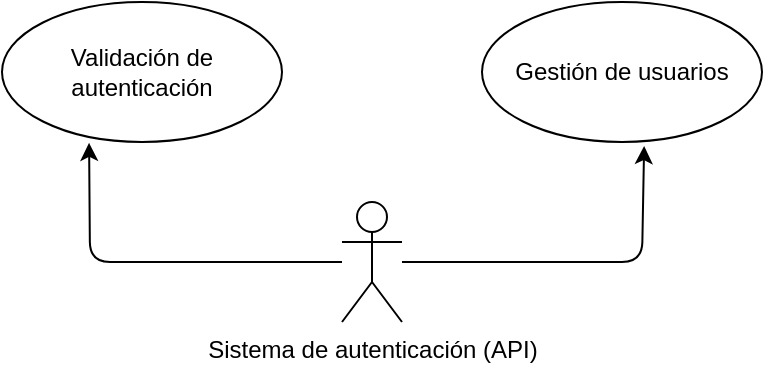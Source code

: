 <mxfile>
    <diagram id="_oyW1odN0Z0J7iWOIrzF" name="Page-1">
        <mxGraphModel dx="746" dy="563" grid="1" gridSize="10" guides="1" tooltips="1" connect="1" arrows="1" fold="1" page="1" pageScale="1" pageWidth="850" pageHeight="1100" background="#ffffff" math="0" shadow="0">
            <root>
                <mxCell id="0"/>
                <mxCell id="1" parent="0"/>
                <mxCell id="5" style="edgeStyle=none;html=1;entryX=0.311;entryY=1.006;entryDx=0;entryDy=0;entryPerimeter=0;fontColor=#000000;strokeColor=#000000;" edge="1" parent="1" source="2" target="3">
                    <mxGeometry relative="1" as="geometry">
                        <Array as="points">
                            <mxPoint x="244" y="290"/>
                        </Array>
                    </mxGeometry>
                </mxCell>
                <mxCell id="6" style="edgeStyle=none;html=1;entryX=0.579;entryY=1.029;entryDx=0;entryDy=0;entryPerimeter=0;fontColor=#000000;strokeColor=#000000;" edge="1" parent="1" source="2" target="4">
                    <mxGeometry relative="1" as="geometry">
                        <Array as="points">
                            <mxPoint x="520" y="290"/>
                        </Array>
                    </mxGeometry>
                </mxCell>
                <mxCell id="2" value="Sistema de autenticación (API)" style="shape=umlActor;verticalLabelPosition=bottom;verticalAlign=top;html=1;fontColor=#000000;strokeColor=#000000;fillColor=none;" vertex="1" parent="1">
                    <mxGeometry x="370" y="260" width="30" height="60" as="geometry"/>
                </mxCell>
                <mxCell id="3" value="Validación de autenticación" style="ellipse;whiteSpace=wrap;html=1;fontColor=#000000;fillColor=none;strokeColor=#000000;" vertex="1" parent="1">
                    <mxGeometry x="200" y="160" width="140" height="70" as="geometry"/>
                </mxCell>
                <mxCell id="4" value="Gestión de usuarios" style="ellipse;whiteSpace=wrap;html=1;fontColor=#000000;fillColor=none;strokeColor=#000000;" vertex="1" parent="1">
                    <mxGeometry x="440" y="160" width="140" height="70" as="geometry"/>
                </mxCell>
            </root>
        </mxGraphModel>
    </diagram>
</mxfile>
